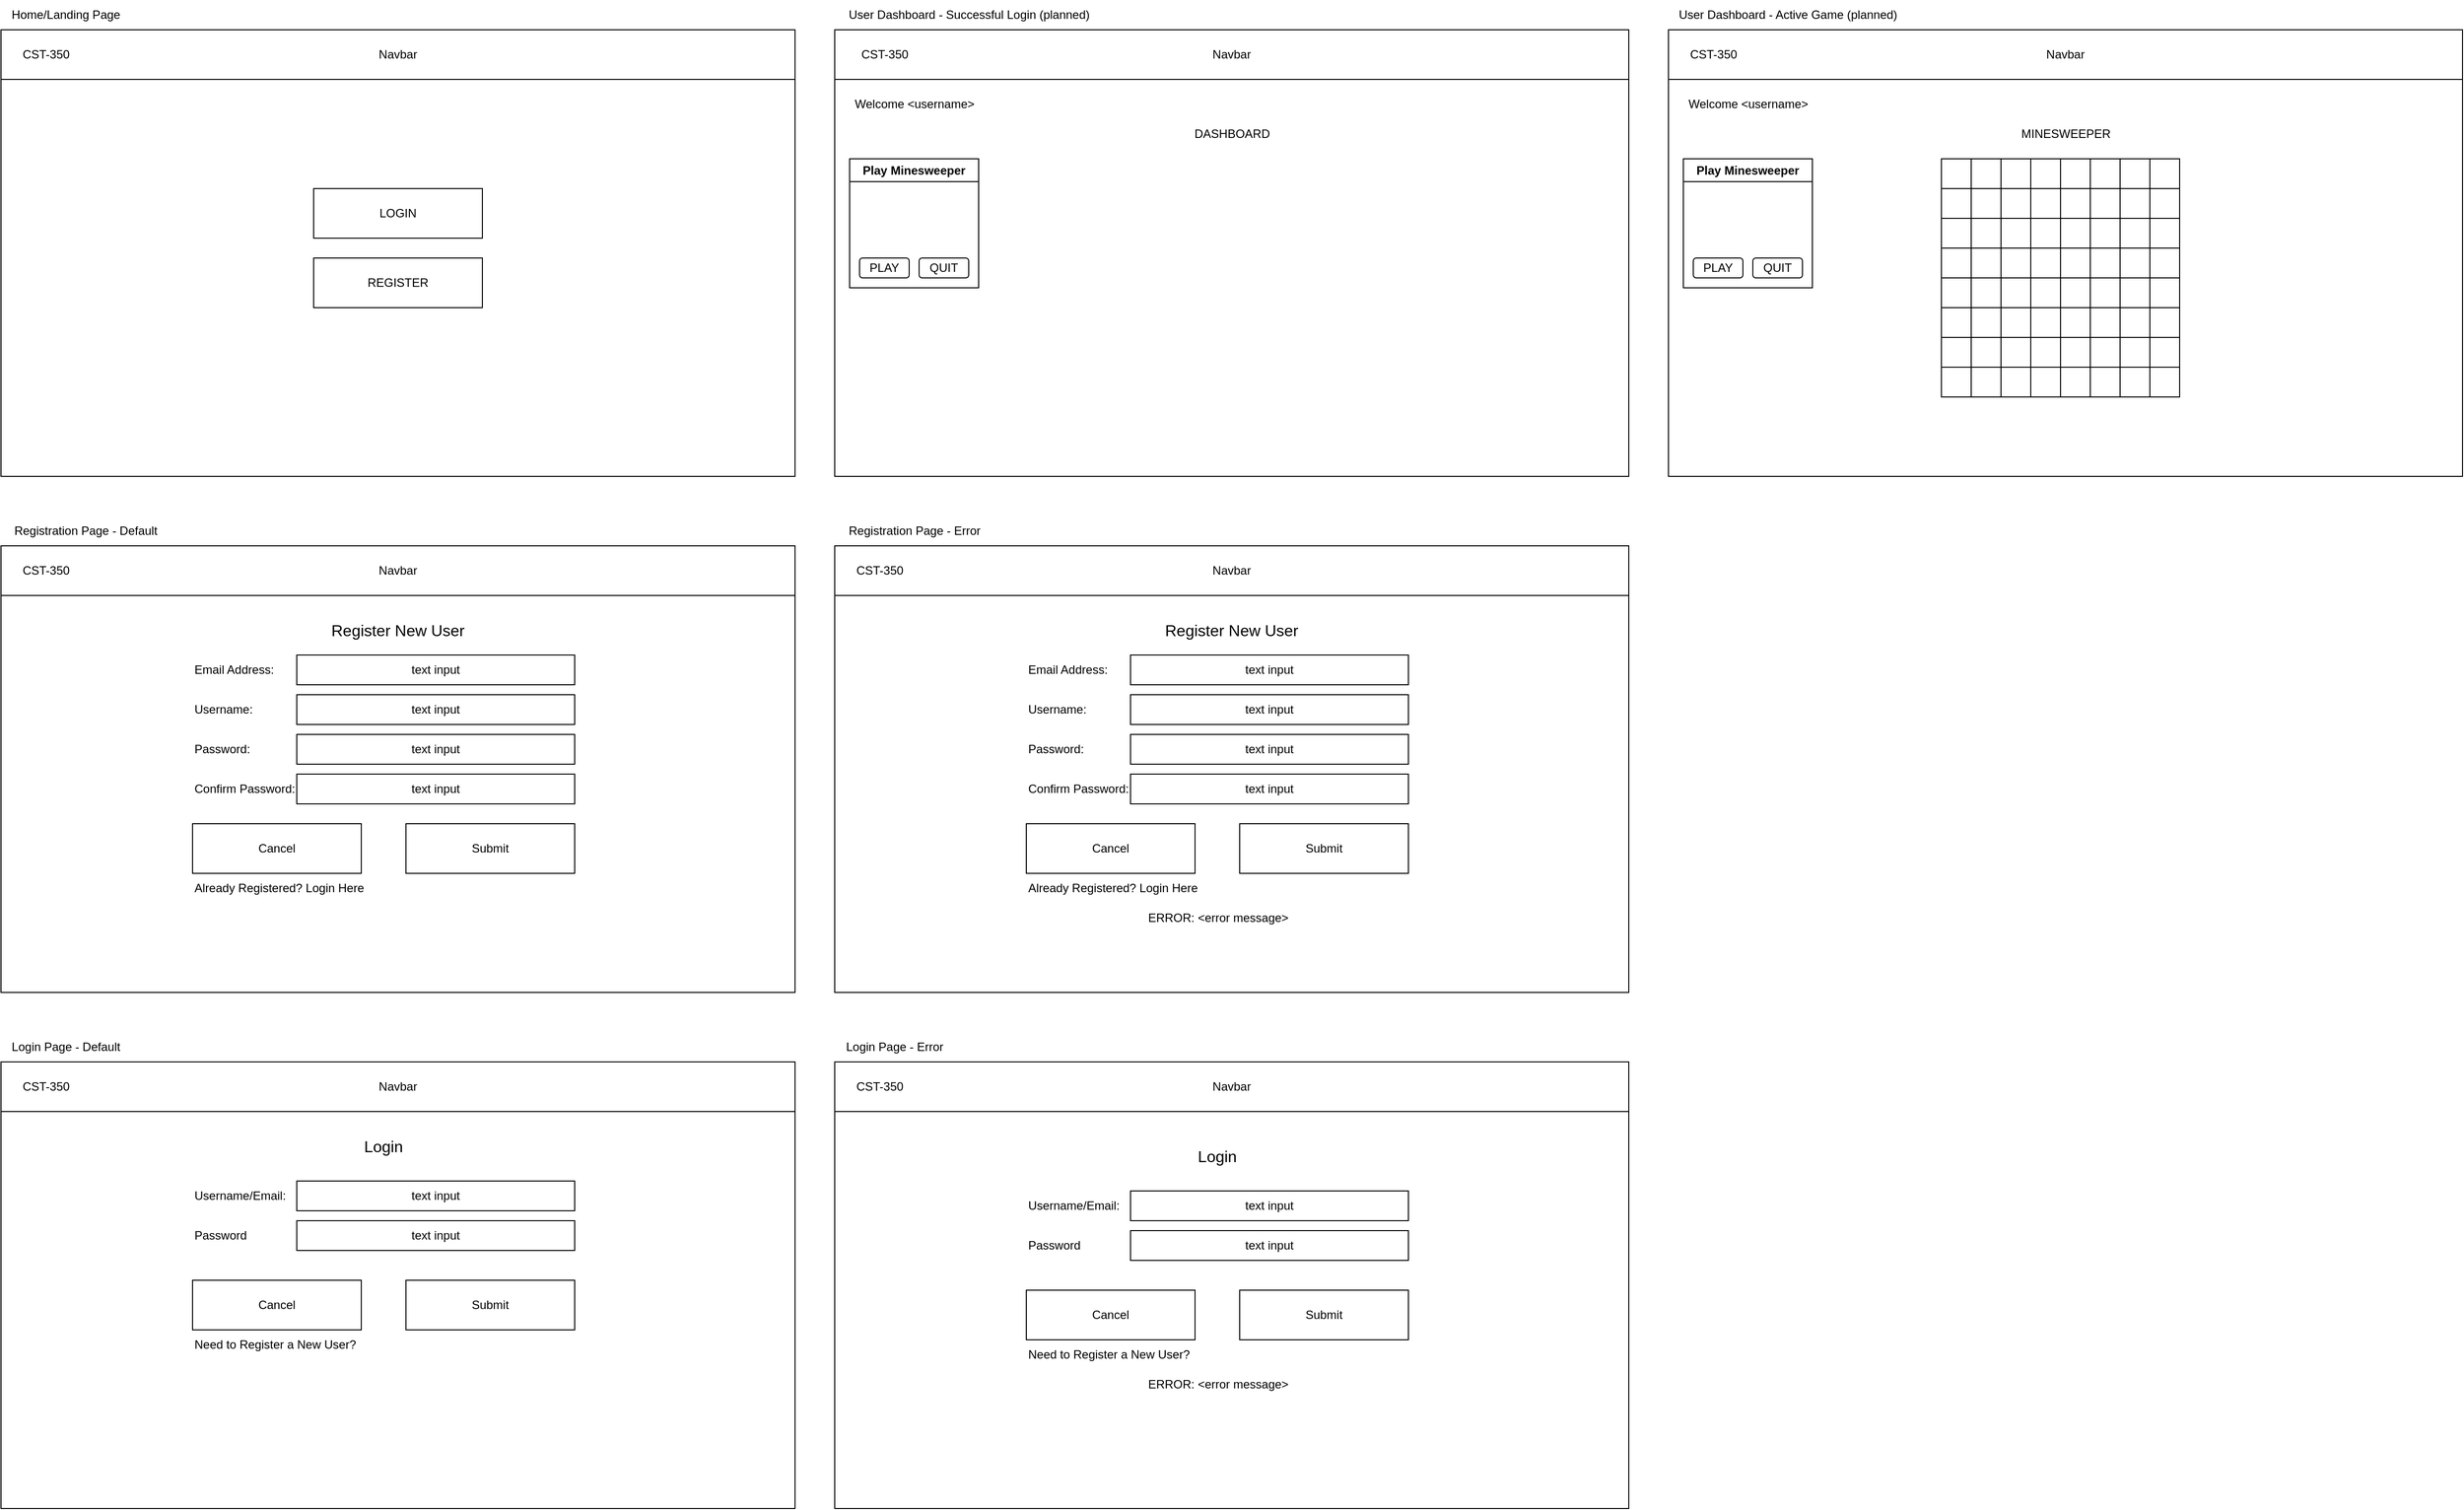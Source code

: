 <mxfile version="22.1.2" type="device">
  <diagram name="Page-1" id="exn3ggoVIKOQM3i5nKGH">
    <mxGraphModel dx="2635" dy="1960" grid="0" gridSize="10" guides="1" tooltips="1" connect="1" arrows="1" fold="1" page="1" pageScale="1" pageWidth="850" pageHeight="1100" math="0" shadow="0">
      <root>
        <mxCell id="0" />
        <mxCell id="1" parent="0" />
        <mxCell id="nF-iXHHiCRlv0W8M6ZpC-1" value="" style="rounded=0;whiteSpace=wrap;html=1;" parent="1" vertex="1">
          <mxGeometry x="40" y="40" width="800" height="450" as="geometry" />
        </mxCell>
        <mxCell id="nF-iXHHiCRlv0W8M6ZpC-5" value="LOGIN" style="rounded=0;whiteSpace=wrap;html=1;" parent="1" vertex="1">
          <mxGeometry x="355" y="200" width="170" height="50" as="geometry" />
        </mxCell>
        <mxCell id="nF-iXHHiCRlv0W8M6ZpC-22" value="" style="rounded=0;whiteSpace=wrap;html=1;" parent="1" vertex="1">
          <mxGeometry x="40" y="1080" width="800" height="450" as="geometry" />
        </mxCell>
        <mxCell id="nF-iXHHiCRlv0W8M6ZpC-23" value="&lt;font style=&quot;font-size: 16px;&quot;&gt;Login&lt;/font&gt;" style="text;html=1;strokeColor=none;fillColor=none;align=center;verticalAlign=middle;whiteSpace=wrap;rounded=0;" parent="1" vertex="1">
          <mxGeometry x="378" y="1150" width="95" height="30" as="geometry" />
        </mxCell>
        <mxCell id="nF-iXHHiCRlv0W8M6ZpC-24" value="text input" style="rounded=0;whiteSpace=wrap;html=1;" parent="1" vertex="1">
          <mxGeometry x="338" y="1200" width="280" height="30" as="geometry" />
        </mxCell>
        <mxCell id="nF-iXHHiCRlv0W8M6ZpC-25" value="Username/Email:" style="text;html=1;strokeColor=none;fillColor=none;align=left;verticalAlign=middle;whiteSpace=wrap;rounded=0;" parent="1" vertex="1">
          <mxGeometry x="233" y="1200" width="105" height="30" as="geometry" />
        </mxCell>
        <mxCell id="DDzEvoenvucKNVs8Jguf-3" value="Password" style="text;html=1;strokeColor=none;fillColor=none;align=left;verticalAlign=middle;whiteSpace=wrap;rounded=0;" parent="1" vertex="1">
          <mxGeometry x="233" y="1240" width="105" height="30" as="geometry" />
        </mxCell>
        <mxCell id="DDzEvoenvucKNVs8Jguf-4" value="text input" style="rounded=0;whiteSpace=wrap;html=1;" parent="1" vertex="1">
          <mxGeometry x="338" y="1240" width="280" height="30" as="geometry" />
        </mxCell>
        <mxCell id="DDzEvoenvucKNVs8Jguf-5" value="Submit" style="rounded=0;whiteSpace=wrap;html=1;" parent="1" vertex="1">
          <mxGeometry x="448" y="1300" width="170" height="50" as="geometry" />
        </mxCell>
        <mxCell id="DDzEvoenvucKNVs8Jguf-6" value="Cancel" style="rounded=0;whiteSpace=wrap;html=1;" parent="1" vertex="1">
          <mxGeometry x="233" y="1300" width="170" height="50" as="geometry" />
        </mxCell>
        <mxCell id="DDzEvoenvucKNVs8Jguf-8" value="Home/Landing Page" style="text;html=1;align=center;verticalAlign=middle;resizable=0;points=[];autosize=1;strokeColor=none;fillColor=none;" parent="1" vertex="1">
          <mxGeometry x="40" y="10" width="130" height="30" as="geometry" />
        </mxCell>
        <mxCell id="DDzEvoenvucKNVs8Jguf-9" value="Login Page - Default" style="text;html=1;align=center;verticalAlign=middle;resizable=0;points=[];autosize=1;strokeColor=none;fillColor=none;" parent="1" vertex="1">
          <mxGeometry x="40" y="1050" width="130" height="30" as="geometry" />
        </mxCell>
        <mxCell id="DDzEvoenvucKNVs8Jguf-15" value="" style="rounded=0;whiteSpace=wrap;html=1;" parent="1" vertex="1">
          <mxGeometry x="880" y="40" width="800" height="450" as="geometry" />
        </mxCell>
        <mxCell id="DDzEvoenvucKNVs8Jguf-18" value="User Dashboard - Successful Login (planned)" style="text;html=1;align=center;verticalAlign=middle;resizable=0;points=[];autosize=1;strokeColor=none;fillColor=none;" parent="1" vertex="1">
          <mxGeometry x="880" y="10" width="270" height="30" as="geometry" />
        </mxCell>
        <mxCell id="DDzEvoenvucKNVs8Jguf-19" value="Welcome &amp;lt;username&amp;gt;" style="text;html=1;align=center;verticalAlign=middle;resizable=0;points=[];autosize=1;strokeColor=none;fillColor=none;" parent="1" vertex="1">
          <mxGeometry x="890" y="100" width="140" height="30" as="geometry" />
        </mxCell>
        <mxCell id="DDzEvoenvucKNVs8Jguf-32" value="" style="rounded=0;whiteSpace=wrap;html=1;" parent="1" vertex="1">
          <mxGeometry x="880" y="1080" width="800" height="450" as="geometry" />
        </mxCell>
        <mxCell id="DDzEvoenvucKNVs8Jguf-33" value="&lt;font style=&quot;font-size: 16px;&quot;&gt;Login&lt;/font&gt;" style="text;html=1;strokeColor=none;fillColor=none;align=center;verticalAlign=middle;whiteSpace=wrap;rounded=0;" parent="1" vertex="1">
          <mxGeometry x="1218" y="1160" width="95" height="30" as="geometry" />
        </mxCell>
        <mxCell id="DDzEvoenvucKNVs8Jguf-34" value="text input" style="rounded=0;whiteSpace=wrap;html=1;" parent="1" vertex="1">
          <mxGeometry x="1178" y="1210" width="280" height="30" as="geometry" />
        </mxCell>
        <mxCell id="DDzEvoenvucKNVs8Jguf-35" value="Username/Email:" style="text;html=1;strokeColor=none;fillColor=none;align=left;verticalAlign=middle;whiteSpace=wrap;rounded=0;" parent="1" vertex="1">
          <mxGeometry x="1073" y="1210" width="105" height="30" as="geometry" />
        </mxCell>
        <mxCell id="DDzEvoenvucKNVs8Jguf-36" value="Password" style="text;html=1;strokeColor=none;fillColor=none;align=left;verticalAlign=middle;whiteSpace=wrap;rounded=0;" parent="1" vertex="1">
          <mxGeometry x="1073" y="1250" width="105" height="30" as="geometry" />
        </mxCell>
        <mxCell id="DDzEvoenvucKNVs8Jguf-37" value="text input" style="rounded=0;whiteSpace=wrap;html=1;" parent="1" vertex="1">
          <mxGeometry x="1178" y="1250" width="280" height="30" as="geometry" />
        </mxCell>
        <mxCell id="DDzEvoenvucKNVs8Jguf-38" value="Submit" style="rounded=0;whiteSpace=wrap;html=1;" parent="1" vertex="1">
          <mxGeometry x="1288" y="1310" width="170" height="50" as="geometry" />
        </mxCell>
        <mxCell id="DDzEvoenvucKNVs8Jguf-39" value="Cancel" style="rounded=0;whiteSpace=wrap;html=1;" parent="1" vertex="1">
          <mxGeometry x="1073" y="1310" width="170" height="50" as="geometry" />
        </mxCell>
        <mxCell id="DDzEvoenvucKNVs8Jguf-40" value="Login Page - Error" style="text;html=1;align=center;verticalAlign=middle;resizable=0;points=[];autosize=1;strokeColor=none;fillColor=none;" parent="1" vertex="1">
          <mxGeometry x="880" y="1050" width="120" height="30" as="geometry" />
        </mxCell>
        <mxCell id="DDzEvoenvucKNVs8Jguf-41" value="ERROR: &amp;lt;error message&amp;gt;" style="text;html=1;align=center;verticalAlign=middle;resizable=0;points=[];autosize=1;strokeColor=none;fillColor=none;" parent="1" vertex="1">
          <mxGeometry x="1185.5" y="1390" width="160" height="30" as="geometry" />
        </mxCell>
        <mxCell id="DDzEvoenvucKNVs8Jguf-42" value="" style="rounded=0;whiteSpace=wrap;html=1;" parent="1" vertex="1">
          <mxGeometry x="40" y="560" width="800" height="450" as="geometry" />
        </mxCell>
        <mxCell id="DDzEvoenvucKNVs8Jguf-43" value="&lt;font style=&quot;font-size: 16px;&quot;&gt;Register New User&lt;/font&gt;" style="text;html=1;strokeColor=none;fillColor=none;align=center;verticalAlign=middle;whiteSpace=wrap;rounded=0;" parent="1" vertex="1">
          <mxGeometry x="364" y="630" width="152" height="30" as="geometry" />
        </mxCell>
        <mxCell id="DDzEvoenvucKNVs8Jguf-44" value="text input" style="rounded=0;whiteSpace=wrap;html=1;" parent="1" vertex="1">
          <mxGeometry x="338" y="670" width="280" height="30" as="geometry" />
        </mxCell>
        <mxCell id="DDzEvoenvucKNVs8Jguf-45" value="Email Address:" style="text;html=1;strokeColor=none;fillColor=none;align=left;verticalAlign=middle;whiteSpace=wrap;rounded=0;" parent="1" vertex="1">
          <mxGeometry x="233" y="670" width="105" height="30" as="geometry" />
        </mxCell>
        <mxCell id="DDzEvoenvucKNVs8Jguf-46" value="Password:" style="text;html=1;strokeColor=none;fillColor=none;align=left;verticalAlign=middle;whiteSpace=wrap;rounded=0;" parent="1" vertex="1">
          <mxGeometry x="233" y="750" width="105" height="30" as="geometry" />
        </mxCell>
        <mxCell id="DDzEvoenvucKNVs8Jguf-47" value="text input" style="rounded=0;whiteSpace=wrap;html=1;" parent="1" vertex="1">
          <mxGeometry x="338" y="750" width="280" height="30" as="geometry" />
        </mxCell>
        <mxCell id="DDzEvoenvucKNVs8Jguf-48" value="Submit" style="rounded=0;whiteSpace=wrap;html=1;" parent="1" vertex="1">
          <mxGeometry x="448" y="840" width="170" height="50" as="geometry" />
        </mxCell>
        <mxCell id="DDzEvoenvucKNVs8Jguf-49" value="Cancel" style="rounded=0;whiteSpace=wrap;html=1;" parent="1" vertex="1">
          <mxGeometry x="233" y="840" width="170" height="50" as="geometry" />
        </mxCell>
        <mxCell id="DDzEvoenvucKNVs8Jguf-50" value="Registration Page - Default" style="text;html=1;align=center;verticalAlign=middle;resizable=0;points=[];autosize=1;strokeColor=none;fillColor=none;" parent="1" vertex="1">
          <mxGeometry x="40" y="530" width="170" height="30" as="geometry" />
        </mxCell>
        <mxCell id="DDzEvoenvucKNVs8Jguf-52" value="Confirm Password:" style="text;html=1;strokeColor=none;fillColor=none;align=left;verticalAlign=middle;whiteSpace=wrap;rounded=0;" parent="1" vertex="1">
          <mxGeometry x="233" y="790" width="105" height="30" as="geometry" />
        </mxCell>
        <mxCell id="DDzEvoenvucKNVs8Jguf-53" value="text input" style="rounded=0;whiteSpace=wrap;html=1;" parent="1" vertex="1">
          <mxGeometry x="338" y="790" width="280" height="30" as="geometry" />
        </mxCell>
        <mxCell id="DDzEvoenvucKNVs8Jguf-63" value="Registration Page - Error" style="text;html=1;align=center;verticalAlign=middle;resizable=0;points=[];autosize=1;strokeColor=none;fillColor=none;" parent="1" vertex="1">
          <mxGeometry x="880" y="530" width="160" height="30" as="geometry" />
        </mxCell>
        <mxCell id="DDzEvoenvucKNVs8Jguf-68" value="Username:" style="text;html=1;strokeColor=none;fillColor=none;align=left;verticalAlign=middle;whiteSpace=wrap;rounded=0;" parent="1" vertex="1">
          <mxGeometry x="233" y="710" width="105" height="30" as="geometry" />
        </mxCell>
        <mxCell id="DDzEvoenvucKNVs8Jguf-69" value="text input" style="rounded=0;whiteSpace=wrap;html=1;" parent="1" vertex="1">
          <mxGeometry x="338" y="710" width="280" height="30" as="geometry" />
        </mxCell>
        <mxCell id="DDzEvoenvucKNVs8Jguf-70" value="" style="rounded=0;whiteSpace=wrap;html=1;" parent="1" vertex="1">
          <mxGeometry x="880" y="560" width="800" height="450" as="geometry" />
        </mxCell>
        <mxCell id="DDzEvoenvucKNVs8Jguf-71" value="&lt;font style=&quot;font-size: 16px;&quot;&gt;Register New User&lt;/font&gt;" style="text;html=1;strokeColor=none;fillColor=none;align=center;verticalAlign=middle;whiteSpace=wrap;rounded=0;" parent="1" vertex="1">
          <mxGeometry x="1204" y="630" width="152" height="30" as="geometry" />
        </mxCell>
        <mxCell id="DDzEvoenvucKNVs8Jguf-72" value="text input" style="rounded=0;whiteSpace=wrap;html=1;" parent="1" vertex="1">
          <mxGeometry x="1178" y="670" width="280" height="30" as="geometry" />
        </mxCell>
        <mxCell id="DDzEvoenvucKNVs8Jguf-73" value="Email Address:" style="text;html=1;strokeColor=none;fillColor=none;align=left;verticalAlign=middle;whiteSpace=wrap;rounded=0;" parent="1" vertex="1">
          <mxGeometry x="1073" y="670" width="105" height="30" as="geometry" />
        </mxCell>
        <mxCell id="DDzEvoenvucKNVs8Jguf-74" value="Password:" style="text;html=1;strokeColor=none;fillColor=none;align=left;verticalAlign=middle;whiteSpace=wrap;rounded=0;" parent="1" vertex="1">
          <mxGeometry x="1073" y="750" width="105" height="30" as="geometry" />
        </mxCell>
        <mxCell id="DDzEvoenvucKNVs8Jguf-75" value="text input" style="rounded=0;whiteSpace=wrap;html=1;" parent="1" vertex="1">
          <mxGeometry x="1178" y="750" width="280" height="30" as="geometry" />
        </mxCell>
        <mxCell id="DDzEvoenvucKNVs8Jguf-76" value="Submit" style="rounded=0;whiteSpace=wrap;html=1;" parent="1" vertex="1">
          <mxGeometry x="1288" y="840" width="170" height="50" as="geometry" />
        </mxCell>
        <mxCell id="DDzEvoenvucKNVs8Jguf-77" value="Cancel" style="rounded=0;whiteSpace=wrap;html=1;" parent="1" vertex="1">
          <mxGeometry x="1073" y="840" width="170" height="50" as="geometry" />
        </mxCell>
        <mxCell id="DDzEvoenvucKNVs8Jguf-79" value="Confirm Password:" style="text;html=1;strokeColor=none;fillColor=none;align=left;verticalAlign=middle;whiteSpace=wrap;rounded=0;" parent="1" vertex="1">
          <mxGeometry x="1073" y="790" width="105" height="30" as="geometry" />
        </mxCell>
        <mxCell id="DDzEvoenvucKNVs8Jguf-80" value="text input" style="rounded=0;whiteSpace=wrap;html=1;" parent="1" vertex="1">
          <mxGeometry x="1178" y="790" width="280" height="30" as="geometry" />
        </mxCell>
        <mxCell id="DDzEvoenvucKNVs8Jguf-81" value="Username:" style="text;html=1;strokeColor=none;fillColor=none;align=left;verticalAlign=middle;whiteSpace=wrap;rounded=0;" parent="1" vertex="1">
          <mxGeometry x="1073" y="710" width="105" height="30" as="geometry" />
        </mxCell>
        <mxCell id="DDzEvoenvucKNVs8Jguf-82" value="text input" style="rounded=0;whiteSpace=wrap;html=1;" parent="1" vertex="1">
          <mxGeometry x="1178" y="710" width="280" height="30" as="geometry" />
        </mxCell>
        <mxCell id="DDzEvoenvucKNVs8Jguf-83" value="ERROR: &amp;lt;error message&amp;gt;" style="text;html=1;align=center;verticalAlign=middle;resizable=0;points=[];autosize=1;strokeColor=none;fillColor=none;" parent="1" vertex="1">
          <mxGeometry x="1185.5" y="920" width="160" height="30" as="geometry" />
        </mxCell>
        <mxCell id="ypEfQas9TFvf1LkHNegp-1" value="Navbar" style="rounded=0;whiteSpace=wrap;html=1;" parent="1" vertex="1">
          <mxGeometry x="40" y="40" width="800" height="50" as="geometry" />
        </mxCell>
        <mxCell id="ypEfQas9TFvf1LkHNegp-2" value="CST-350" style="text;html=1;align=center;verticalAlign=middle;resizable=0;points=[];autosize=1;strokeColor=none;fillColor=none;" parent="1" vertex="1">
          <mxGeometry x="50" y="50" width="70" height="30" as="geometry" />
        </mxCell>
        <mxCell id="ypEfQas9TFvf1LkHNegp-3" value="Navbar" style="rounded=0;whiteSpace=wrap;html=1;" parent="1" vertex="1">
          <mxGeometry x="40" y="1080" width="800" height="50" as="geometry" />
        </mxCell>
        <mxCell id="ypEfQas9TFvf1LkHNegp-5" value="Navbar" style="rounded=0;whiteSpace=wrap;html=1;" parent="1" vertex="1">
          <mxGeometry x="880" y="40" width="800" height="50" as="geometry" />
        </mxCell>
        <mxCell id="ypEfQas9TFvf1LkHNegp-7" value="Navbar" style="rounded=0;whiteSpace=wrap;html=1;" parent="1" vertex="1">
          <mxGeometry x="880" y="1080" width="800" height="50" as="geometry" />
        </mxCell>
        <mxCell id="ypEfQas9TFvf1LkHNegp-9" value="Navbar" style="rounded=0;whiteSpace=wrap;html=1;" parent="1" vertex="1">
          <mxGeometry x="40" y="560" width="800" height="50" as="geometry" />
        </mxCell>
        <mxCell id="ypEfQas9TFvf1LkHNegp-11" value="Navbar" style="rounded=0;whiteSpace=wrap;html=1;" parent="1" vertex="1">
          <mxGeometry x="880" y="560" width="800" height="50" as="geometry" />
        </mxCell>
        <mxCell id="djR8gq2mdcgwIwiNso4Z-1" value="REGISTER" style="rounded=0;whiteSpace=wrap;html=1;" parent="1" vertex="1">
          <mxGeometry x="355" y="270" width="170" height="50" as="geometry" />
        </mxCell>
        <mxCell id="joO696_4VvRe2etLfbnj-2" value="Need to Register a New User?" style="text;html=1;align=left;verticalAlign=middle;resizable=0;points=[];autosize=1;strokeColor=none;fillColor=none;" parent="1" vertex="1">
          <mxGeometry x="233" y="1350" width="190" height="30" as="geometry" />
        </mxCell>
        <mxCell id="joO696_4VvRe2etLfbnj-3" value="Need to Register a New User?" style="text;html=1;align=left;verticalAlign=middle;resizable=0;points=[];autosize=1;strokeColor=none;fillColor=none;" parent="1" vertex="1">
          <mxGeometry x="1073" y="1360" width="190" height="30" as="geometry" />
        </mxCell>
        <mxCell id="joO696_4VvRe2etLfbnj-4" value="Already Registered? Login Here" style="text;html=1;align=left;verticalAlign=middle;resizable=0;points=[];autosize=1;strokeColor=none;fillColor=none;" parent="1" vertex="1">
          <mxGeometry x="233" y="890" width="190" height="30" as="geometry" />
        </mxCell>
        <mxCell id="joO696_4VvRe2etLfbnj-5" value="Already Registered? Login Here" style="text;html=1;align=left;verticalAlign=middle;resizable=0;points=[];autosize=1;strokeColor=none;fillColor=none;" parent="1" vertex="1">
          <mxGeometry x="1073" y="890" width="190" height="30" as="geometry" />
        </mxCell>
        <mxCell id="epAWxI0zBDAU6cTDsfpr-1" value="DASHBOARD" style="text;html=1;align=center;verticalAlign=middle;resizable=0;points=[];autosize=1;strokeColor=none;fillColor=none;" parent="1" vertex="1">
          <mxGeometry x="1230" y="130" width="100" height="30" as="geometry" />
        </mxCell>
        <mxCell id="MztH8VrNpYl4-zx_21cj-1" value="Play Minesweeper" style="swimlane;whiteSpace=wrap;html=1;" vertex="1" parent="1">
          <mxGeometry x="895" y="170" width="130" height="130" as="geometry" />
        </mxCell>
        <mxCell id="MztH8VrNpYl4-zx_21cj-2" value="QUIT" style="rounded=1;whiteSpace=wrap;html=1;" vertex="1" parent="MztH8VrNpYl4-zx_21cj-1">
          <mxGeometry x="70" y="100" width="50" height="20" as="geometry" />
        </mxCell>
        <mxCell id="MztH8VrNpYl4-zx_21cj-3" value="PLAY" style="rounded=1;whiteSpace=wrap;html=1;" vertex="1" parent="MztH8VrNpYl4-zx_21cj-1">
          <mxGeometry x="10" y="100" width="50" height="20" as="geometry" />
        </mxCell>
        <mxCell id="MztH8VrNpYl4-zx_21cj-142" value="" style="rounded=0;whiteSpace=wrap;html=1;" vertex="1" parent="1">
          <mxGeometry x="1720" y="40" width="800" height="450" as="geometry" />
        </mxCell>
        <mxCell id="MztH8VrNpYl4-zx_21cj-144" value="Welcome &amp;lt;username&amp;gt;" style="text;html=1;align=center;verticalAlign=middle;resizable=0;points=[];autosize=1;strokeColor=none;fillColor=none;" vertex="1" parent="1">
          <mxGeometry x="1730" y="100" width="140" height="30" as="geometry" />
        </mxCell>
        <mxCell id="MztH8VrNpYl4-zx_21cj-145" value="Navbar" style="rounded=0;whiteSpace=wrap;html=1;" vertex="1" parent="1">
          <mxGeometry x="1720" y="40" width="800" height="50" as="geometry" />
        </mxCell>
        <mxCell id="MztH8VrNpYl4-zx_21cj-147" value="MINESWEEPER" style="text;html=1;align=center;verticalAlign=middle;resizable=0;points=[];autosize=1;strokeColor=none;fillColor=none;" vertex="1" parent="1">
          <mxGeometry x="2065" y="130" width="110" height="30" as="geometry" />
        </mxCell>
        <mxCell id="MztH8VrNpYl4-zx_21cj-148" value="Play Minesweeper" style="swimlane;whiteSpace=wrap;html=1;" vertex="1" parent="1">
          <mxGeometry x="1735" y="170" width="130" height="130" as="geometry" />
        </mxCell>
        <mxCell id="MztH8VrNpYl4-zx_21cj-149" value="QUIT" style="rounded=1;whiteSpace=wrap;html=1;" vertex="1" parent="MztH8VrNpYl4-zx_21cj-148">
          <mxGeometry x="70" y="100" width="50" height="20" as="geometry" />
        </mxCell>
        <mxCell id="MztH8VrNpYl4-zx_21cj-150" value="PLAY" style="rounded=1;whiteSpace=wrap;html=1;" vertex="1" parent="MztH8VrNpYl4-zx_21cj-148">
          <mxGeometry x="10" y="100" width="50" height="20" as="geometry" />
        </mxCell>
        <mxCell id="MztH8VrNpYl4-zx_21cj-151" value="" style="whiteSpace=wrap;html=1;aspect=fixed;" vertex="1" parent="1">
          <mxGeometry x="1995" y="170" width="30" height="30" as="geometry" />
        </mxCell>
        <mxCell id="MztH8VrNpYl4-zx_21cj-152" value="" style="whiteSpace=wrap;html=1;aspect=fixed;" vertex="1" parent="1">
          <mxGeometry x="2025" y="170" width="30" height="30" as="geometry" />
        </mxCell>
        <mxCell id="MztH8VrNpYl4-zx_21cj-153" value="" style="whiteSpace=wrap;html=1;aspect=fixed;" vertex="1" parent="1">
          <mxGeometry x="2055" y="170" width="30" height="30" as="geometry" />
        </mxCell>
        <mxCell id="MztH8VrNpYl4-zx_21cj-154" value="" style="whiteSpace=wrap;html=1;aspect=fixed;" vertex="1" parent="1">
          <mxGeometry x="2085" y="170" width="30" height="30" as="geometry" />
        </mxCell>
        <mxCell id="MztH8VrNpYl4-zx_21cj-155" value="" style="whiteSpace=wrap;html=1;aspect=fixed;" vertex="1" parent="1">
          <mxGeometry x="2115" y="170" width="30" height="30" as="geometry" />
        </mxCell>
        <mxCell id="MztH8VrNpYl4-zx_21cj-156" value="" style="whiteSpace=wrap;html=1;aspect=fixed;" vertex="1" parent="1">
          <mxGeometry x="2145" y="170" width="30" height="30" as="geometry" />
        </mxCell>
        <mxCell id="MztH8VrNpYl4-zx_21cj-157" value="" style="whiteSpace=wrap;html=1;aspect=fixed;" vertex="1" parent="1">
          <mxGeometry x="2175" y="170" width="30" height="30" as="geometry" />
        </mxCell>
        <mxCell id="MztH8VrNpYl4-zx_21cj-158" value="" style="whiteSpace=wrap;html=1;aspect=fixed;" vertex="1" parent="1">
          <mxGeometry x="2205" y="170" width="30" height="30" as="geometry" />
        </mxCell>
        <mxCell id="MztH8VrNpYl4-zx_21cj-159" value="" style="whiteSpace=wrap;html=1;aspect=fixed;" vertex="1" parent="1">
          <mxGeometry x="1995" y="200" width="30" height="30" as="geometry" />
        </mxCell>
        <mxCell id="MztH8VrNpYl4-zx_21cj-160" value="" style="whiteSpace=wrap;html=1;aspect=fixed;" vertex="1" parent="1">
          <mxGeometry x="2025" y="200" width="30" height="30" as="geometry" />
        </mxCell>
        <mxCell id="MztH8VrNpYl4-zx_21cj-161" value="" style="whiteSpace=wrap;html=1;aspect=fixed;" vertex="1" parent="1">
          <mxGeometry x="2055" y="200" width="30" height="30" as="geometry" />
        </mxCell>
        <mxCell id="MztH8VrNpYl4-zx_21cj-162" value="" style="whiteSpace=wrap;html=1;aspect=fixed;" vertex="1" parent="1">
          <mxGeometry x="2085" y="200" width="30" height="30" as="geometry" />
        </mxCell>
        <mxCell id="MztH8VrNpYl4-zx_21cj-163" value="" style="whiteSpace=wrap;html=1;aspect=fixed;" vertex="1" parent="1">
          <mxGeometry x="2115" y="200" width="30" height="30" as="geometry" />
        </mxCell>
        <mxCell id="MztH8VrNpYl4-zx_21cj-164" value="" style="whiteSpace=wrap;html=1;aspect=fixed;" vertex="1" parent="1">
          <mxGeometry x="2145" y="200" width="30" height="30" as="geometry" />
        </mxCell>
        <mxCell id="MztH8VrNpYl4-zx_21cj-165" value="" style="whiteSpace=wrap;html=1;aspect=fixed;" vertex="1" parent="1">
          <mxGeometry x="2175" y="200" width="30" height="30" as="geometry" />
        </mxCell>
        <mxCell id="MztH8VrNpYl4-zx_21cj-166" value="" style="whiteSpace=wrap;html=1;aspect=fixed;" vertex="1" parent="1">
          <mxGeometry x="2205" y="200" width="30" height="30" as="geometry" />
        </mxCell>
        <mxCell id="MztH8VrNpYl4-zx_21cj-167" value="" style="whiteSpace=wrap;html=1;aspect=fixed;" vertex="1" parent="1">
          <mxGeometry x="1995" y="230" width="30" height="30" as="geometry" />
        </mxCell>
        <mxCell id="MztH8VrNpYl4-zx_21cj-168" value="" style="whiteSpace=wrap;html=1;aspect=fixed;" vertex="1" parent="1">
          <mxGeometry x="2025" y="230" width="30" height="30" as="geometry" />
        </mxCell>
        <mxCell id="MztH8VrNpYl4-zx_21cj-169" value="" style="whiteSpace=wrap;html=1;aspect=fixed;" vertex="1" parent="1">
          <mxGeometry x="2055" y="230" width="30" height="30" as="geometry" />
        </mxCell>
        <mxCell id="MztH8VrNpYl4-zx_21cj-170" value="" style="whiteSpace=wrap;html=1;aspect=fixed;" vertex="1" parent="1">
          <mxGeometry x="2085" y="230" width="30" height="30" as="geometry" />
        </mxCell>
        <mxCell id="MztH8VrNpYl4-zx_21cj-171" value="" style="whiteSpace=wrap;html=1;aspect=fixed;" vertex="1" parent="1">
          <mxGeometry x="2115" y="230" width="30" height="30" as="geometry" />
        </mxCell>
        <mxCell id="MztH8VrNpYl4-zx_21cj-172" value="" style="whiteSpace=wrap;html=1;aspect=fixed;" vertex="1" parent="1">
          <mxGeometry x="2145" y="230" width="30" height="30" as="geometry" />
        </mxCell>
        <mxCell id="MztH8VrNpYl4-zx_21cj-173" value="" style="whiteSpace=wrap;html=1;aspect=fixed;" vertex="1" parent="1">
          <mxGeometry x="2175" y="230" width="30" height="30" as="geometry" />
        </mxCell>
        <mxCell id="MztH8VrNpYl4-zx_21cj-174" value="" style="whiteSpace=wrap;html=1;aspect=fixed;" vertex="1" parent="1">
          <mxGeometry x="2205" y="230" width="30" height="30" as="geometry" />
        </mxCell>
        <mxCell id="MztH8VrNpYl4-zx_21cj-175" value="" style="whiteSpace=wrap;html=1;aspect=fixed;" vertex="1" parent="1">
          <mxGeometry x="1995" y="260" width="30" height="30" as="geometry" />
        </mxCell>
        <mxCell id="MztH8VrNpYl4-zx_21cj-176" value="" style="whiteSpace=wrap;html=1;aspect=fixed;" vertex="1" parent="1">
          <mxGeometry x="2025" y="260" width="30" height="30" as="geometry" />
        </mxCell>
        <mxCell id="MztH8VrNpYl4-zx_21cj-177" value="" style="whiteSpace=wrap;html=1;aspect=fixed;" vertex="1" parent="1">
          <mxGeometry x="2055" y="260" width="30" height="30" as="geometry" />
        </mxCell>
        <mxCell id="MztH8VrNpYl4-zx_21cj-178" value="" style="whiteSpace=wrap;html=1;aspect=fixed;" vertex="1" parent="1">
          <mxGeometry x="2085" y="260" width="30" height="30" as="geometry" />
        </mxCell>
        <mxCell id="MztH8VrNpYl4-zx_21cj-179" value="" style="whiteSpace=wrap;html=1;aspect=fixed;" vertex="1" parent="1">
          <mxGeometry x="2115" y="260" width="30" height="30" as="geometry" />
        </mxCell>
        <mxCell id="MztH8VrNpYl4-zx_21cj-180" value="" style="whiteSpace=wrap;html=1;aspect=fixed;" vertex="1" parent="1">
          <mxGeometry x="2145" y="260" width="30" height="30" as="geometry" />
        </mxCell>
        <mxCell id="MztH8VrNpYl4-zx_21cj-181" value="" style="whiteSpace=wrap;html=1;aspect=fixed;" vertex="1" parent="1">
          <mxGeometry x="2175" y="260" width="30" height="30" as="geometry" />
        </mxCell>
        <mxCell id="MztH8VrNpYl4-zx_21cj-182" value="" style="whiteSpace=wrap;html=1;aspect=fixed;" vertex="1" parent="1">
          <mxGeometry x="2205" y="260" width="30" height="30" as="geometry" />
        </mxCell>
        <mxCell id="MztH8VrNpYl4-zx_21cj-183" value="" style="whiteSpace=wrap;html=1;aspect=fixed;" vertex="1" parent="1">
          <mxGeometry x="1995" y="290" width="30" height="30" as="geometry" />
        </mxCell>
        <mxCell id="MztH8VrNpYl4-zx_21cj-184" value="" style="whiteSpace=wrap;html=1;aspect=fixed;" vertex="1" parent="1">
          <mxGeometry x="2025" y="290" width="30" height="30" as="geometry" />
        </mxCell>
        <mxCell id="MztH8VrNpYl4-zx_21cj-185" value="" style="whiteSpace=wrap;html=1;aspect=fixed;" vertex="1" parent="1">
          <mxGeometry x="2055" y="290" width="30" height="30" as="geometry" />
        </mxCell>
        <mxCell id="MztH8VrNpYl4-zx_21cj-186" value="" style="whiteSpace=wrap;html=1;aspect=fixed;" vertex="1" parent="1">
          <mxGeometry x="2085" y="290" width="30" height="30" as="geometry" />
        </mxCell>
        <mxCell id="MztH8VrNpYl4-zx_21cj-187" value="" style="whiteSpace=wrap;html=1;aspect=fixed;" vertex="1" parent="1">
          <mxGeometry x="2115" y="290" width="30" height="30" as="geometry" />
        </mxCell>
        <mxCell id="MztH8VrNpYl4-zx_21cj-188" value="" style="whiteSpace=wrap;html=1;aspect=fixed;" vertex="1" parent="1">
          <mxGeometry x="2145" y="290" width="30" height="30" as="geometry" />
        </mxCell>
        <mxCell id="MztH8VrNpYl4-zx_21cj-189" value="" style="whiteSpace=wrap;html=1;aspect=fixed;" vertex="1" parent="1">
          <mxGeometry x="2175" y="290" width="30" height="30" as="geometry" />
        </mxCell>
        <mxCell id="MztH8VrNpYl4-zx_21cj-190" value="" style="whiteSpace=wrap;html=1;aspect=fixed;" vertex="1" parent="1">
          <mxGeometry x="2205" y="290" width="30" height="30" as="geometry" />
        </mxCell>
        <mxCell id="MztH8VrNpYl4-zx_21cj-191" value="" style="whiteSpace=wrap;html=1;aspect=fixed;" vertex="1" parent="1">
          <mxGeometry x="1995" y="320" width="30" height="30" as="geometry" />
        </mxCell>
        <mxCell id="MztH8VrNpYl4-zx_21cj-192" value="" style="whiteSpace=wrap;html=1;aspect=fixed;" vertex="1" parent="1">
          <mxGeometry x="2025" y="320" width="30" height="30" as="geometry" />
        </mxCell>
        <mxCell id="MztH8VrNpYl4-zx_21cj-193" value="" style="whiteSpace=wrap;html=1;aspect=fixed;" vertex="1" parent="1">
          <mxGeometry x="2055" y="320" width="30" height="30" as="geometry" />
        </mxCell>
        <mxCell id="MztH8VrNpYl4-zx_21cj-194" value="" style="whiteSpace=wrap;html=1;aspect=fixed;" vertex="1" parent="1">
          <mxGeometry x="2085" y="320" width="30" height="30" as="geometry" />
        </mxCell>
        <mxCell id="MztH8VrNpYl4-zx_21cj-195" value="" style="whiteSpace=wrap;html=1;aspect=fixed;" vertex="1" parent="1">
          <mxGeometry x="2115" y="320" width="30" height="30" as="geometry" />
        </mxCell>
        <mxCell id="MztH8VrNpYl4-zx_21cj-196" value="" style="whiteSpace=wrap;html=1;aspect=fixed;" vertex="1" parent="1">
          <mxGeometry x="2145" y="320" width="30" height="30" as="geometry" />
        </mxCell>
        <mxCell id="MztH8VrNpYl4-zx_21cj-197" value="" style="whiteSpace=wrap;html=1;aspect=fixed;" vertex="1" parent="1">
          <mxGeometry x="2175" y="320" width="30" height="30" as="geometry" />
        </mxCell>
        <mxCell id="MztH8VrNpYl4-zx_21cj-198" value="" style="whiteSpace=wrap;html=1;aspect=fixed;" vertex="1" parent="1">
          <mxGeometry x="2205" y="320" width="30" height="30" as="geometry" />
        </mxCell>
        <mxCell id="MztH8VrNpYl4-zx_21cj-199" value="" style="whiteSpace=wrap;html=1;aspect=fixed;" vertex="1" parent="1">
          <mxGeometry x="1995" y="350" width="30" height="30" as="geometry" />
        </mxCell>
        <mxCell id="MztH8VrNpYl4-zx_21cj-200" value="" style="whiteSpace=wrap;html=1;aspect=fixed;" vertex="1" parent="1">
          <mxGeometry x="2025" y="350" width="30" height="30" as="geometry" />
        </mxCell>
        <mxCell id="MztH8VrNpYl4-zx_21cj-201" value="" style="whiteSpace=wrap;html=1;aspect=fixed;" vertex="1" parent="1">
          <mxGeometry x="2055" y="350" width="30" height="30" as="geometry" />
        </mxCell>
        <mxCell id="MztH8VrNpYl4-zx_21cj-202" value="" style="whiteSpace=wrap;html=1;aspect=fixed;" vertex="1" parent="1">
          <mxGeometry x="2085" y="350" width="30" height="30" as="geometry" />
        </mxCell>
        <mxCell id="MztH8VrNpYl4-zx_21cj-203" value="" style="whiteSpace=wrap;html=1;aspect=fixed;" vertex="1" parent="1">
          <mxGeometry x="2115" y="350" width="30" height="30" as="geometry" />
        </mxCell>
        <mxCell id="MztH8VrNpYl4-zx_21cj-204" value="" style="whiteSpace=wrap;html=1;aspect=fixed;" vertex="1" parent="1">
          <mxGeometry x="2145" y="350" width="30" height="30" as="geometry" />
        </mxCell>
        <mxCell id="MztH8VrNpYl4-zx_21cj-205" value="" style="whiteSpace=wrap;html=1;aspect=fixed;" vertex="1" parent="1">
          <mxGeometry x="2175" y="350" width="30" height="30" as="geometry" />
        </mxCell>
        <mxCell id="MztH8VrNpYl4-zx_21cj-206" value="" style="whiteSpace=wrap;html=1;aspect=fixed;" vertex="1" parent="1">
          <mxGeometry x="2205" y="350" width="30" height="30" as="geometry" />
        </mxCell>
        <mxCell id="MztH8VrNpYl4-zx_21cj-207" value="" style="whiteSpace=wrap;html=1;aspect=fixed;" vertex="1" parent="1">
          <mxGeometry x="1995" y="380" width="30" height="30" as="geometry" />
        </mxCell>
        <mxCell id="MztH8VrNpYl4-zx_21cj-208" value="" style="whiteSpace=wrap;html=1;aspect=fixed;" vertex="1" parent="1">
          <mxGeometry x="2025" y="380" width="30" height="30" as="geometry" />
        </mxCell>
        <mxCell id="MztH8VrNpYl4-zx_21cj-209" value="" style="whiteSpace=wrap;html=1;aspect=fixed;" vertex="1" parent="1">
          <mxGeometry x="2055" y="380" width="30" height="30" as="geometry" />
        </mxCell>
        <mxCell id="MztH8VrNpYl4-zx_21cj-210" value="" style="whiteSpace=wrap;html=1;aspect=fixed;" vertex="1" parent="1">
          <mxGeometry x="2085" y="380" width="30" height="30" as="geometry" />
        </mxCell>
        <mxCell id="MztH8VrNpYl4-zx_21cj-211" value="" style="whiteSpace=wrap;html=1;aspect=fixed;" vertex="1" parent="1">
          <mxGeometry x="2115" y="380" width="30" height="30" as="geometry" />
        </mxCell>
        <mxCell id="MztH8VrNpYl4-zx_21cj-212" value="" style="whiteSpace=wrap;html=1;aspect=fixed;" vertex="1" parent="1">
          <mxGeometry x="2145" y="380" width="30" height="30" as="geometry" />
        </mxCell>
        <mxCell id="MztH8VrNpYl4-zx_21cj-213" value="" style="whiteSpace=wrap;html=1;aspect=fixed;" vertex="1" parent="1">
          <mxGeometry x="2175" y="380" width="30" height="30" as="geometry" />
        </mxCell>
        <mxCell id="MztH8VrNpYl4-zx_21cj-214" value="" style="whiteSpace=wrap;html=1;aspect=fixed;" vertex="1" parent="1">
          <mxGeometry x="2205" y="380" width="30" height="30" as="geometry" />
        </mxCell>
        <mxCell id="MztH8VrNpYl4-zx_21cj-215" value="CST-350" style="text;html=1;align=center;verticalAlign=middle;resizable=0;points=[];autosize=1;strokeColor=none;fillColor=none;" vertex="1" parent="1">
          <mxGeometry x="50" y="570" width="70" height="30" as="geometry" />
        </mxCell>
        <mxCell id="MztH8VrNpYl4-zx_21cj-216" value="CST-350" style="text;html=1;align=center;verticalAlign=middle;resizable=0;points=[];autosize=1;strokeColor=none;fillColor=none;" vertex="1" parent="1">
          <mxGeometry x="50" y="1090" width="70" height="30" as="geometry" />
        </mxCell>
        <mxCell id="MztH8VrNpYl4-zx_21cj-217" value="CST-350" style="text;html=1;align=center;verticalAlign=middle;resizable=0;points=[];autosize=1;strokeColor=none;fillColor=none;" vertex="1" parent="1">
          <mxGeometry x="890" y="1090" width="70" height="30" as="geometry" />
        </mxCell>
        <mxCell id="MztH8VrNpYl4-zx_21cj-218" value="CST-350" style="text;html=1;align=center;verticalAlign=middle;resizable=0;points=[];autosize=1;strokeColor=none;fillColor=none;" vertex="1" parent="1">
          <mxGeometry x="890" y="570" width="70" height="30" as="geometry" />
        </mxCell>
        <mxCell id="MztH8VrNpYl4-zx_21cj-219" value="CST-350" style="text;html=1;align=center;verticalAlign=middle;resizable=0;points=[];autosize=1;strokeColor=none;fillColor=none;" vertex="1" parent="1">
          <mxGeometry x="895" y="50" width="70" height="30" as="geometry" />
        </mxCell>
        <mxCell id="MztH8VrNpYl4-zx_21cj-220" value="CST-350" style="text;html=1;align=center;verticalAlign=middle;resizable=0;points=[];autosize=1;strokeColor=none;fillColor=none;" vertex="1" parent="1">
          <mxGeometry x="1730" y="50" width="70" height="30" as="geometry" />
        </mxCell>
        <mxCell id="MztH8VrNpYl4-zx_21cj-221" value="User Dashboard - Active Game (planned)" style="text;html=1;align=center;verticalAlign=middle;resizable=0;points=[];autosize=1;strokeColor=none;fillColor=none;" vertex="1" parent="1">
          <mxGeometry x="1720" y="10" width="240" height="30" as="geometry" />
        </mxCell>
      </root>
    </mxGraphModel>
  </diagram>
</mxfile>

